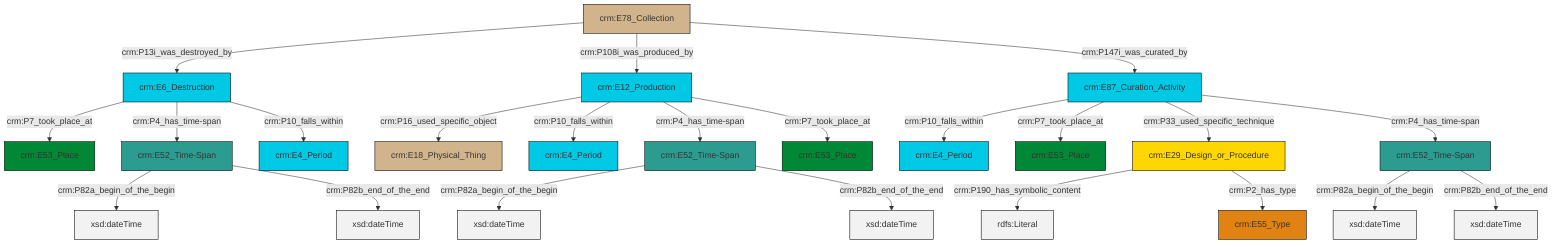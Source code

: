 graph TD
classDef Literal fill:#f2f2f2,stroke:#000000;
classDef CRM_Entity fill:#FFFFFF,stroke:#000000;
classDef Temporal_Entity fill:#00C9E6, stroke:#000000;
classDef Type fill:#E18312, stroke:#000000;
classDef Time-Span fill:#2C9C91, stroke:#000000;
classDef Appellation fill:#FFEB7F, stroke:#000000;
classDef Place fill:#008836, stroke:#000000;
classDef Persistent_Item fill:#B266B2, stroke:#000000;
classDef Conceptual_Object fill:#FFD700, stroke:#000000;
classDef Physical_Thing fill:#D2B48C, stroke:#000000;
classDef Actor fill:#f58aad, stroke:#000000;
classDef PC_Classes fill:#4ce600, stroke:#000000;
classDef Multi fill:#cccccc,stroke:#000000;

2["crm:E12_Production"]:::Temporal_Entity -->|crm:P16_used_specific_object| 3["crm:E18_Physical_Thing"]:::Physical_Thing
2["crm:E12_Production"]:::Temporal_Entity -->|crm:P10_falls_within| 4["crm:E4_Period"]:::Temporal_Entity
5["crm:E87_Curation_Activity"]:::Temporal_Entity -->|crm:P10_falls_within| 6["crm:E4_Period"]:::Temporal_Entity
9["crm:E52_Time-Span"]:::Time-Span -->|crm:P82a_begin_of_the_begin| 10[xsd:dateTime]:::Literal
13["crm:E52_Time-Span"]:::Time-Span -->|crm:P82a_begin_of_the_begin| 14[xsd:dateTime]:::Literal
11["crm:E29_Design_or_Procedure"]:::Conceptual_Object -->|crm:P190_has_symbolic_content| 17[rdfs:Literal]:::Literal
5["crm:E87_Curation_Activity"]:::Temporal_Entity -->|crm:P7_took_place_at| 18["crm:E53_Place"]:::Place
11["crm:E29_Design_or_Procedure"]:::Conceptual_Object -->|crm:P2_has_type| 23["crm:E55_Type"]:::Type
2["crm:E12_Production"]:::Temporal_Entity -->|crm:P4_has_time-span| 13["crm:E52_Time-Span"]:::Time-Span
7["crm:E52_Time-Span"]:::Time-Span -->|crm:P82a_begin_of_the_begin| 24[xsd:dateTime]:::Literal
26["crm:E78_Collection"]:::Physical_Thing -->|crm:P13i_was_destroyed_by| 27["crm:E6_Destruction"]:::Temporal_Entity
9["crm:E52_Time-Span"]:::Time-Span -->|crm:P82b_end_of_the_end| 29[xsd:dateTime]:::Literal
26["crm:E78_Collection"]:::Physical_Thing -->|crm:P108i_was_produced_by| 2["crm:E12_Production"]:::Temporal_Entity
5["crm:E87_Curation_Activity"]:::Temporal_Entity -->|crm:P33_used_specific_technique| 11["crm:E29_Design_or_Procedure"]:::Conceptual_Object
13["crm:E52_Time-Span"]:::Time-Span -->|crm:P82b_end_of_the_end| 30[xsd:dateTime]:::Literal
5["crm:E87_Curation_Activity"]:::Temporal_Entity -->|crm:P4_has_time-span| 7["crm:E52_Time-Span"]:::Time-Span
26["crm:E78_Collection"]:::Physical_Thing -->|crm:P147i_was_curated_by| 5["crm:E87_Curation_Activity"]:::Temporal_Entity
27["crm:E6_Destruction"]:::Temporal_Entity -->|crm:P7_took_place_at| 0["crm:E53_Place"]:::Place
2["crm:E12_Production"]:::Temporal_Entity -->|crm:P7_took_place_at| 15["crm:E53_Place"]:::Place
27["crm:E6_Destruction"]:::Temporal_Entity -->|crm:P4_has_time-span| 9["crm:E52_Time-Span"]:::Time-Span
27["crm:E6_Destruction"]:::Temporal_Entity -->|crm:P10_falls_within| 19["crm:E4_Period"]:::Temporal_Entity
7["crm:E52_Time-Span"]:::Time-Span -->|crm:P82b_end_of_the_end| 38[xsd:dateTime]:::Literal